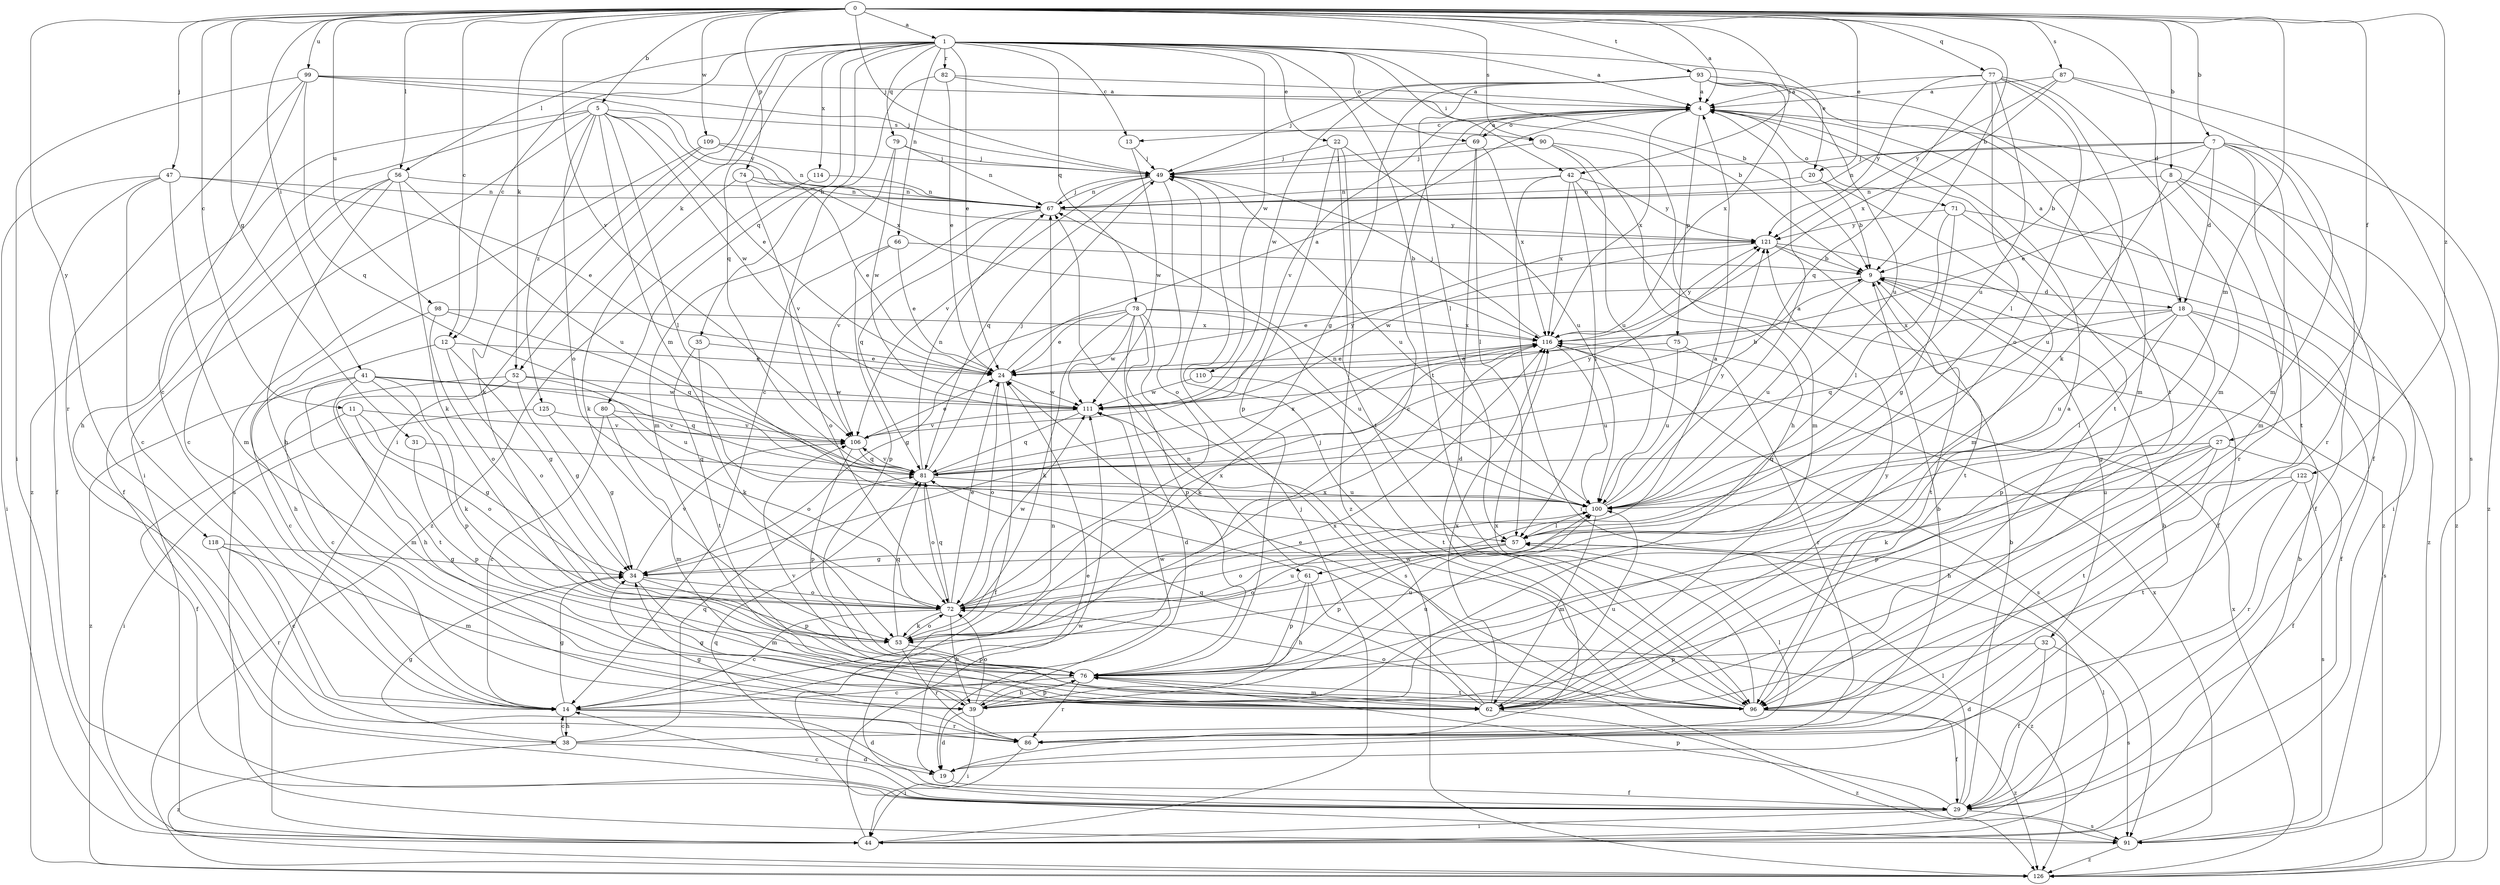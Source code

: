 strict digraph  {
0;
1;
4;
5;
7;
8;
9;
11;
12;
13;
14;
18;
19;
20;
22;
24;
27;
29;
31;
32;
34;
35;
38;
39;
41;
42;
44;
47;
49;
52;
53;
56;
57;
61;
62;
66;
67;
69;
71;
72;
74;
75;
76;
77;
78;
79;
80;
81;
82;
86;
87;
90;
91;
93;
96;
98;
99;
100;
106;
109;
110;
111;
114;
116;
118;
121;
122;
125;
126;
0 -> 1  [label=a];
0 -> 4  [label=a];
0 -> 5  [label=b];
0 -> 7  [label=b];
0 -> 8  [label=b];
0 -> 9  [label=b];
0 -> 11  [label=c];
0 -> 12  [label=c];
0 -> 18  [label=d];
0 -> 20  [label=e];
0 -> 27  [label=f];
0 -> 31  [label=g];
0 -> 41  [label=i];
0 -> 42  [label=i];
0 -> 47  [label=j];
0 -> 49  [label=j];
0 -> 52  [label=k];
0 -> 56  [label=l];
0 -> 61  [label=m];
0 -> 74  [label=p];
0 -> 77  [label=q];
0 -> 87  [label=s];
0 -> 90  [label=s];
0 -> 93  [label=t];
0 -> 98  [label=u];
0 -> 99  [label=u];
0 -> 106  [label=v];
0 -> 109  [label=w];
0 -> 118  [label=y];
0 -> 122  [label=z];
1 -> 4  [label=a];
1 -> 9  [label=b];
1 -> 12  [label=c];
1 -> 13  [label=c];
1 -> 20  [label=e];
1 -> 22  [label=e];
1 -> 24  [label=e];
1 -> 35  [label=h];
1 -> 42  [label=i];
1 -> 44  [label=i];
1 -> 52  [label=k];
1 -> 56  [label=l];
1 -> 66  [label=n];
1 -> 69  [label=o];
1 -> 78  [label=q];
1 -> 79  [label=q];
1 -> 80  [label=q];
1 -> 81  [label=q];
1 -> 82  [label=r];
1 -> 96  [label=t];
1 -> 110  [label=w];
1 -> 114  [label=x];
4 -> 13  [label=c];
4 -> 14  [label=c];
4 -> 29  [label=f];
4 -> 69  [label=o];
4 -> 71  [label=o];
4 -> 75  [label=p];
4 -> 96  [label=t];
4 -> 106  [label=v];
4 -> 116  [label=x];
5 -> 24  [label=e];
5 -> 38  [label=h];
5 -> 44  [label=i];
5 -> 57  [label=l];
5 -> 61  [label=m];
5 -> 72  [label=o];
5 -> 90  [label=s];
5 -> 111  [label=w];
5 -> 116  [label=x];
5 -> 125  [label=z];
5 -> 126  [label=z];
7 -> 9  [label=b];
7 -> 18  [label=d];
7 -> 24  [label=e];
7 -> 49  [label=j];
7 -> 62  [label=m];
7 -> 67  [label=n];
7 -> 86  [label=r];
7 -> 96  [label=t];
7 -> 126  [label=z];
8 -> 44  [label=i];
8 -> 67  [label=n];
8 -> 86  [label=r];
8 -> 100  [label=u];
8 -> 126  [label=z];
9 -> 18  [label=d];
9 -> 24  [label=e];
9 -> 32  [label=g];
9 -> 96  [label=t];
9 -> 100  [label=u];
11 -> 29  [label=f];
11 -> 34  [label=g];
11 -> 72  [label=o];
11 -> 106  [label=v];
12 -> 14  [label=c];
12 -> 24  [label=e];
12 -> 34  [label=g];
12 -> 72  [label=o];
13 -> 49  [label=j];
13 -> 111  [label=w];
14 -> 19  [label=d];
14 -> 34  [label=g];
14 -> 38  [label=h];
14 -> 86  [label=r];
14 -> 116  [label=x];
18 -> 4  [label=a];
18 -> 29  [label=f];
18 -> 57  [label=l];
18 -> 76  [label=p];
18 -> 81  [label=q];
18 -> 91  [label=s];
18 -> 100  [label=u];
18 -> 116  [label=x];
19 -> 9  [label=b];
19 -> 24  [label=e];
19 -> 29  [label=f];
20 -> 9  [label=b];
20 -> 62  [label=m];
20 -> 67  [label=n];
22 -> 49  [label=j];
22 -> 76  [label=p];
22 -> 96  [label=t];
22 -> 100  [label=u];
22 -> 126  [label=z];
24 -> 4  [label=a];
24 -> 29  [label=f];
24 -> 72  [label=o];
24 -> 111  [label=w];
27 -> 29  [label=f];
27 -> 39  [label=h];
27 -> 53  [label=k];
27 -> 76  [label=p];
27 -> 81  [label=q];
27 -> 96  [label=t];
29 -> 9  [label=b];
29 -> 14  [label=c];
29 -> 44  [label=i];
29 -> 57  [label=l];
29 -> 76  [label=p];
29 -> 81  [label=q];
29 -> 91  [label=s];
31 -> 76  [label=p];
31 -> 81  [label=q];
32 -> 19  [label=d];
32 -> 29  [label=f];
32 -> 76  [label=p];
32 -> 91  [label=s];
34 -> 62  [label=m];
34 -> 72  [label=o];
34 -> 76  [label=p];
34 -> 106  [label=v];
35 -> 24  [label=e];
35 -> 53  [label=k];
35 -> 96  [label=t];
38 -> 9  [label=b];
38 -> 14  [label=c];
38 -> 19  [label=d];
38 -> 34  [label=g];
38 -> 81  [label=q];
38 -> 126  [label=z];
39 -> 19  [label=d];
39 -> 34  [label=g];
39 -> 44  [label=i];
39 -> 72  [label=o];
39 -> 76  [label=p];
39 -> 100  [label=u];
39 -> 111  [label=w];
39 -> 121  [label=y];
41 -> 53  [label=k];
41 -> 62  [label=m];
41 -> 76  [label=p];
41 -> 81  [label=q];
41 -> 96  [label=t];
41 -> 111  [label=w];
41 -> 126  [label=z];
42 -> 44  [label=i];
42 -> 57  [label=l];
42 -> 67  [label=n];
42 -> 116  [label=x];
42 -> 121  [label=y];
42 -> 126  [label=z];
44 -> 9  [label=b];
44 -> 49  [label=j];
44 -> 57  [label=l];
44 -> 111  [label=w];
47 -> 14  [label=c];
47 -> 24  [label=e];
47 -> 29  [label=f];
47 -> 44  [label=i];
47 -> 62  [label=m];
47 -> 67  [label=n];
49 -> 67  [label=n];
49 -> 72  [label=o];
49 -> 81  [label=q];
49 -> 100  [label=u];
49 -> 106  [label=v];
52 -> 14  [label=c];
52 -> 34  [label=g];
52 -> 39  [label=h];
52 -> 100  [label=u];
52 -> 111  [label=w];
53 -> 72  [label=o];
53 -> 76  [label=p];
53 -> 81  [label=q];
53 -> 86  [label=r];
53 -> 100  [label=u];
53 -> 116  [label=x];
56 -> 14  [label=c];
56 -> 29  [label=f];
56 -> 39  [label=h];
56 -> 53  [label=k];
56 -> 67  [label=n];
56 -> 100  [label=u];
57 -> 34  [label=g];
57 -> 72  [label=o];
57 -> 76  [label=p];
61 -> 39  [label=h];
61 -> 72  [label=o];
61 -> 76  [label=p];
61 -> 126  [label=z];
62 -> 4  [label=a];
62 -> 67  [label=n];
62 -> 81  [label=q];
62 -> 100  [label=u];
62 -> 106  [label=v];
62 -> 116  [label=x];
62 -> 126  [label=z];
66 -> 9  [label=b];
66 -> 24  [label=e];
66 -> 72  [label=o];
66 -> 76  [label=p];
67 -> 49  [label=j];
67 -> 81  [label=q];
67 -> 106  [label=v];
67 -> 121  [label=y];
69 -> 4  [label=a];
69 -> 19  [label=d];
69 -> 49  [label=j];
69 -> 57  [label=l];
69 -> 116  [label=x];
71 -> 29  [label=f];
71 -> 34  [label=g];
71 -> 57  [label=l];
71 -> 121  [label=y];
71 -> 126  [label=z];
72 -> 4  [label=a];
72 -> 14  [label=c];
72 -> 24  [label=e];
72 -> 39  [label=h];
72 -> 53  [label=k];
72 -> 81  [label=q];
72 -> 111  [label=w];
72 -> 116  [label=x];
74 -> 24  [label=e];
74 -> 53  [label=k];
74 -> 67  [label=n];
74 -> 106  [label=v];
75 -> 24  [label=e];
75 -> 86  [label=r];
75 -> 100  [label=u];
76 -> 14  [label=c];
76 -> 39  [label=h];
76 -> 62  [label=m];
76 -> 86  [label=r];
76 -> 96  [label=t];
76 -> 100  [label=u];
77 -> 4  [label=a];
77 -> 53  [label=k];
77 -> 57  [label=l];
77 -> 62  [label=m];
77 -> 72  [label=o];
77 -> 81  [label=q];
77 -> 100  [label=u];
77 -> 121  [label=y];
78 -> 19  [label=d];
78 -> 24  [label=e];
78 -> 34  [label=g];
78 -> 53  [label=k];
78 -> 76  [label=p];
78 -> 91  [label=s];
78 -> 100  [label=u];
78 -> 111  [label=w];
78 -> 116  [label=x];
79 -> 49  [label=j];
79 -> 62  [label=m];
79 -> 67  [label=n];
79 -> 111  [label=w];
80 -> 14  [label=c];
80 -> 62  [label=m];
80 -> 72  [label=o];
80 -> 106  [label=v];
81 -> 49  [label=j];
81 -> 67  [label=n];
81 -> 72  [label=o];
81 -> 100  [label=u];
81 -> 106  [label=v];
81 -> 116  [label=x];
81 -> 121  [label=y];
82 -> 4  [label=a];
82 -> 9  [label=b];
82 -> 14  [label=c];
82 -> 24  [label=e];
86 -> 34  [label=g];
86 -> 44  [label=i];
86 -> 57  [label=l];
87 -> 4  [label=a];
87 -> 62  [label=m];
87 -> 91  [label=s];
87 -> 116  [label=x];
87 -> 121  [label=y];
90 -> 39  [label=h];
90 -> 49  [label=j];
90 -> 62  [label=m];
90 -> 100  [label=u];
91 -> 67  [label=n];
91 -> 116  [label=x];
91 -> 126  [label=z];
93 -> 4  [label=a];
93 -> 34  [label=g];
93 -> 49  [label=j];
93 -> 57  [label=l];
93 -> 62  [label=m];
93 -> 96  [label=t];
93 -> 100  [label=u];
93 -> 111  [label=w];
93 -> 116  [label=x];
96 -> 24  [label=e];
96 -> 29  [label=f];
96 -> 49  [label=j];
96 -> 72  [label=o];
96 -> 111  [label=w];
96 -> 116  [label=x];
96 -> 126  [label=z];
98 -> 39  [label=h];
98 -> 72  [label=o];
98 -> 81  [label=q];
98 -> 116  [label=x];
99 -> 4  [label=a];
99 -> 14  [label=c];
99 -> 44  [label=i];
99 -> 49  [label=j];
99 -> 81  [label=q];
99 -> 86  [label=r];
99 -> 121  [label=y];
100 -> 4  [label=a];
100 -> 57  [label=l];
100 -> 62  [label=m];
100 -> 67  [label=n];
100 -> 121  [label=y];
106 -> 24  [label=e];
106 -> 76  [label=p];
106 -> 81  [label=q];
109 -> 49  [label=j];
109 -> 53  [label=k];
109 -> 67  [label=n];
109 -> 91  [label=s];
110 -> 96  [label=t];
110 -> 111  [label=w];
111 -> 9  [label=b];
111 -> 81  [label=q];
111 -> 106  [label=v];
111 -> 121  [label=y];
114 -> 67  [label=n];
114 -> 126  [label=z];
116 -> 24  [label=e];
116 -> 49  [label=j];
116 -> 53  [label=k];
116 -> 91  [label=s];
116 -> 100  [label=u];
116 -> 121  [label=y];
118 -> 14  [label=c];
118 -> 34  [label=g];
118 -> 62  [label=m];
118 -> 86  [label=r];
121 -> 9  [label=b];
121 -> 29  [label=f];
121 -> 96  [label=t];
121 -> 111  [label=w];
122 -> 86  [label=r];
122 -> 91  [label=s];
122 -> 96  [label=t];
122 -> 100  [label=u];
125 -> 34  [label=g];
125 -> 44  [label=i];
125 -> 106  [label=v];
126 -> 116  [label=x];
}
